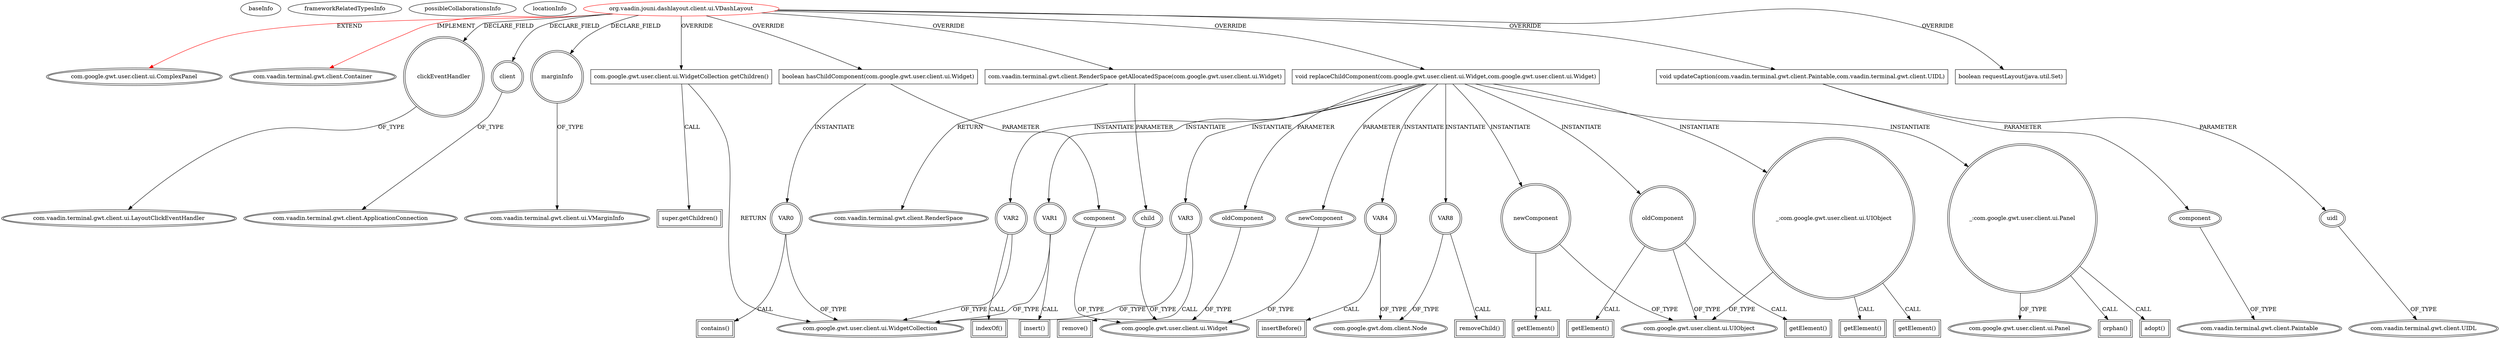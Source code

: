 digraph {
baseInfo[graphId=3303,category="extension_graph",isAnonymous=false,possibleRelation=false]
frameworkRelatedTypesInfo[0="com.google.gwt.user.client.ui.ComplexPanel",1="com.vaadin.terminal.gwt.client.Container"]
possibleCollaborationsInfo[]
locationInfo[projectName="jounik-DashLayout",filePath="/jounik-DashLayout/DashLayout-master/src/org/vaadin/jouni/dashlayout/client/ui/VDashLayout.java",contextSignature="VDashLayout",graphId="3303"]
0[label="org.vaadin.jouni.dashlayout.client.ui.VDashLayout",vertexType="ROOT_CLIENT_CLASS_DECLARATION",isFrameworkType=false,color=red]
1[label="com.google.gwt.user.client.ui.ComplexPanel",vertexType="FRAMEWORK_CLASS_TYPE",isFrameworkType=true,peripheries=2]
2[label="com.vaadin.terminal.gwt.client.Container",vertexType="FRAMEWORK_INTERFACE_TYPE",isFrameworkType=true,peripheries=2]
3[label="clickEventHandler",vertexType="FIELD_DECLARATION",isFrameworkType=true,peripheries=2,shape=circle]
4[label="com.vaadin.terminal.gwt.client.ui.LayoutClickEventHandler",vertexType="FRAMEWORK_CLASS_TYPE",isFrameworkType=true,peripheries=2]
5[label="client",vertexType="FIELD_DECLARATION",isFrameworkType=true,peripheries=2,shape=circle]
6[label="com.vaadin.terminal.gwt.client.ApplicationConnection",vertexType="FRAMEWORK_CLASS_TYPE",isFrameworkType=true,peripheries=2]
7[label="marginInfo",vertexType="FIELD_DECLARATION",isFrameworkType=true,peripheries=2,shape=circle]
8[label="com.vaadin.terminal.gwt.client.ui.VMarginInfo",vertexType="FRAMEWORK_CLASS_TYPE",isFrameworkType=true,peripheries=2]
9[label="com.google.gwt.user.client.ui.WidgetCollection getChildren()",vertexType="OVERRIDING_METHOD_DECLARATION",isFrameworkType=false,shape=box]
10[label="com.google.gwt.user.client.ui.WidgetCollection",vertexType="FRAMEWORK_CLASS_TYPE",isFrameworkType=true,peripheries=2]
11[label="super.getChildren()",vertexType="SUPER_CALL",isFrameworkType=true,peripheries=2,shape=box]
12[label="com.vaadin.terminal.gwt.client.RenderSpace getAllocatedSpace(com.google.gwt.user.client.ui.Widget)",vertexType="OVERRIDING_METHOD_DECLARATION",isFrameworkType=false,shape=box]
13[label="com.vaadin.terminal.gwt.client.RenderSpace",vertexType="FRAMEWORK_CLASS_TYPE",isFrameworkType=true,peripheries=2]
14[label="child",vertexType="PARAMETER_DECLARATION",isFrameworkType=true,peripheries=2]
15[label="com.google.gwt.user.client.ui.Widget",vertexType="FRAMEWORK_CLASS_TYPE",isFrameworkType=true,peripheries=2]
16[label="boolean hasChildComponent(com.google.gwt.user.client.ui.Widget)",vertexType="OVERRIDING_METHOD_DECLARATION",isFrameworkType=false,shape=box]
17[label="component",vertexType="PARAMETER_DECLARATION",isFrameworkType=true,peripheries=2]
19[label="VAR0",vertexType="VARIABLE_EXPRESION",isFrameworkType=true,peripheries=2,shape=circle]
20[label="contains()",vertexType="INSIDE_CALL",isFrameworkType=true,peripheries=2,shape=box]
22[label="void replaceChildComponent(com.google.gwt.user.client.ui.Widget,com.google.gwt.user.client.ui.Widget)",vertexType="OVERRIDING_METHOD_DECLARATION",isFrameworkType=false,shape=box]
23[label="oldComponent",vertexType="PARAMETER_DECLARATION",isFrameworkType=true,peripheries=2]
25[label="newComponent",vertexType="PARAMETER_DECLARATION",isFrameworkType=true,peripheries=2]
27[label="VAR1",vertexType="VARIABLE_EXPRESION",isFrameworkType=true,peripheries=2,shape=circle]
28[label="insert()",vertexType="INSIDE_CALL",isFrameworkType=true,peripheries=2,shape=box]
30[label="VAR2",vertexType="VARIABLE_EXPRESION",isFrameworkType=true,peripheries=2,shape=circle]
31[label="indexOf()",vertexType="INSIDE_CALL",isFrameworkType=true,peripheries=2,shape=box]
33[label="VAR3",vertexType="VARIABLE_EXPRESION",isFrameworkType=true,peripheries=2,shape=circle]
34[label="remove()",vertexType="INSIDE_CALL",isFrameworkType=true,peripheries=2,shape=box]
36[label="VAR4",vertexType="VARIABLE_EXPRESION",isFrameworkType=true,peripheries=2,shape=circle]
38[label="com.google.gwt.dom.client.Node",vertexType="FRAMEWORK_CLASS_TYPE",isFrameworkType=true,peripheries=2]
37[label="insertBefore()",vertexType="INSIDE_CALL",isFrameworkType=true,peripheries=2,shape=box]
39[label="_:com.google.gwt.user.client.ui.UIObject",vertexType="VARIABLE_EXPRESION",isFrameworkType=true,peripheries=2,shape=circle]
41[label="com.google.gwt.user.client.ui.UIObject",vertexType="FRAMEWORK_CLASS_TYPE",isFrameworkType=true,peripheries=2]
40[label="getElement()",vertexType="INSIDE_CALL",isFrameworkType=true,peripheries=2,shape=box]
42[label="newComponent",vertexType="VARIABLE_EXPRESION",isFrameworkType=true,peripheries=2,shape=circle]
43[label="getElement()",vertexType="INSIDE_CALL",isFrameworkType=true,peripheries=2,shape=box]
45[label="oldComponent",vertexType="VARIABLE_EXPRESION",isFrameworkType=true,peripheries=2,shape=circle]
46[label="getElement()",vertexType="INSIDE_CALL",isFrameworkType=true,peripheries=2,shape=box]
48[label="VAR8",vertexType="VARIABLE_EXPRESION",isFrameworkType=true,peripheries=2,shape=circle]
49[label="removeChild()",vertexType="INSIDE_CALL",isFrameworkType=true,peripheries=2,shape=box]
52[label="getElement()",vertexType="INSIDE_CALL",isFrameworkType=true,peripheries=2,shape=box]
54[label="getElement()",vertexType="INSIDE_CALL",isFrameworkType=true,peripheries=2,shape=box]
55[label="_:com.google.gwt.user.client.ui.Panel",vertexType="VARIABLE_EXPRESION",isFrameworkType=true,peripheries=2,shape=circle]
57[label="com.google.gwt.user.client.ui.Panel",vertexType="FRAMEWORK_CLASS_TYPE",isFrameworkType=true,peripheries=2]
56[label="orphan()",vertexType="INSIDE_CALL",isFrameworkType=true,peripheries=2,shape=box]
59[label="adopt()",vertexType="INSIDE_CALL",isFrameworkType=true,peripheries=2,shape=box]
60[label="void updateCaption(com.vaadin.terminal.gwt.client.Paintable,com.vaadin.terminal.gwt.client.UIDL)",vertexType="OVERRIDING_METHOD_DECLARATION",isFrameworkType=false,shape=box]
61[label="component",vertexType="PARAMETER_DECLARATION",isFrameworkType=true,peripheries=2]
62[label="com.vaadin.terminal.gwt.client.Paintable",vertexType="FRAMEWORK_INTERFACE_TYPE",isFrameworkType=true,peripheries=2]
63[label="uidl",vertexType="PARAMETER_DECLARATION",isFrameworkType=true,peripheries=2]
64[label="com.vaadin.terminal.gwt.client.UIDL",vertexType="FRAMEWORK_CLASS_TYPE",isFrameworkType=true,peripheries=2]
65[label="boolean requestLayout(java.util.Set)",vertexType="OVERRIDING_METHOD_DECLARATION",isFrameworkType=false,shape=box]
0->1[label="EXTEND",color=red]
0->2[label="IMPLEMENT",color=red]
0->3[label="DECLARE_FIELD"]
3->4[label="OF_TYPE"]
0->5[label="DECLARE_FIELD"]
5->6[label="OF_TYPE"]
0->7[label="DECLARE_FIELD"]
7->8[label="OF_TYPE"]
0->9[label="OVERRIDE"]
9->10[label="RETURN"]
9->11[label="CALL"]
0->12[label="OVERRIDE"]
12->13[label="RETURN"]
14->15[label="OF_TYPE"]
12->14[label="PARAMETER"]
0->16[label="OVERRIDE"]
17->15[label="OF_TYPE"]
16->17[label="PARAMETER"]
16->19[label="INSTANTIATE"]
19->10[label="OF_TYPE"]
19->20[label="CALL"]
0->22[label="OVERRIDE"]
23->15[label="OF_TYPE"]
22->23[label="PARAMETER"]
25->15[label="OF_TYPE"]
22->25[label="PARAMETER"]
22->27[label="INSTANTIATE"]
27->10[label="OF_TYPE"]
27->28[label="CALL"]
22->30[label="INSTANTIATE"]
30->10[label="OF_TYPE"]
30->31[label="CALL"]
22->33[label="INSTANTIATE"]
33->10[label="OF_TYPE"]
33->34[label="CALL"]
22->36[label="INSTANTIATE"]
36->38[label="OF_TYPE"]
36->37[label="CALL"]
22->39[label="INSTANTIATE"]
39->41[label="OF_TYPE"]
39->40[label="CALL"]
22->42[label="INSTANTIATE"]
42->41[label="OF_TYPE"]
42->43[label="CALL"]
22->45[label="INSTANTIATE"]
45->41[label="OF_TYPE"]
45->46[label="CALL"]
22->48[label="INSTANTIATE"]
48->38[label="OF_TYPE"]
48->49[label="CALL"]
39->52[label="CALL"]
45->54[label="CALL"]
22->55[label="INSTANTIATE"]
55->57[label="OF_TYPE"]
55->56[label="CALL"]
55->59[label="CALL"]
0->60[label="OVERRIDE"]
61->62[label="OF_TYPE"]
60->61[label="PARAMETER"]
63->64[label="OF_TYPE"]
60->63[label="PARAMETER"]
0->65[label="OVERRIDE"]
}
